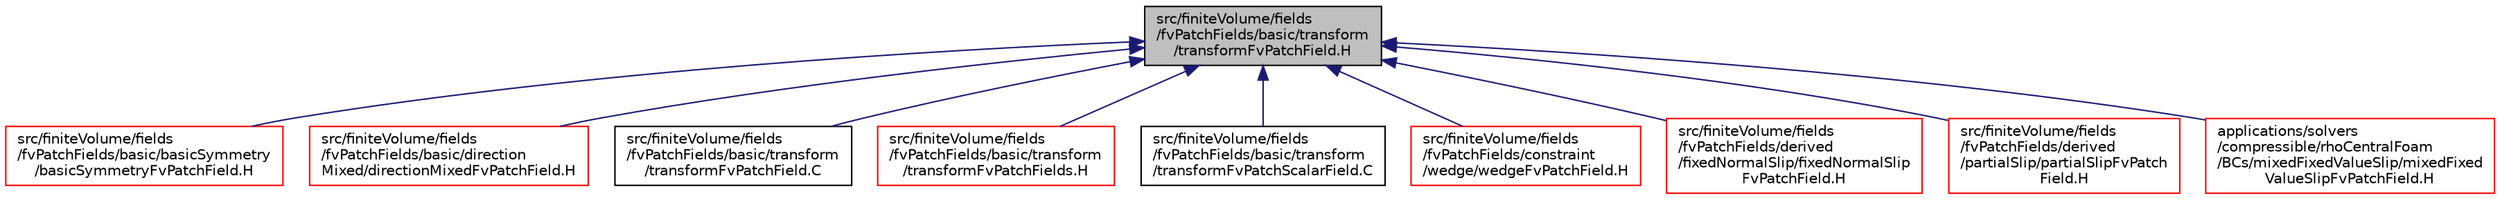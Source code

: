 digraph "src/finiteVolume/fields/fvPatchFields/basic/transform/transformFvPatchField.H"
{
  bgcolor="transparent";
  edge [fontname="Helvetica",fontsize="10",labelfontname="Helvetica",labelfontsize="10"];
  node [fontname="Helvetica",fontsize="10",shape=record];
  Node1 [label="src/finiteVolume/fields\l/fvPatchFields/basic/transform\l/transformFvPatchField.H",height=0.2,width=0.4,color="black", fillcolor="grey75", style="filled", fontcolor="black"];
  Node1 -> Node2 [dir="back",color="midnightblue",fontsize="10",style="solid",fontname="Helvetica"];
  Node2 [label="src/finiteVolume/fields\l/fvPatchFields/basic/basicSymmetry\l/basicSymmetryFvPatchField.H",height=0.2,width=0.4,color="red",URL="$a05326.html"];
  Node1 -> Node3 [dir="back",color="midnightblue",fontsize="10",style="solid",fontname="Helvetica"];
  Node3 [label="src/finiteVolume/fields\l/fvPatchFields/basic/direction\lMixed/directionMixedFvPatchField.H",height=0.2,width=0.4,color="red",URL="$a05340.html"];
  Node1 -> Node4 [dir="back",color="midnightblue",fontsize="10",style="solid",fontname="Helvetica"];
  Node4 [label="src/finiteVolume/fields\l/fvPatchFields/basic/transform\l/transformFvPatchField.C",height=0.2,width=0.4,color="black",URL="$a05369.html"];
  Node1 -> Node5 [dir="back",color="midnightblue",fontsize="10",style="solid",fontname="Helvetica"];
  Node5 [label="src/finiteVolume/fields\l/fvPatchFields/basic/transform\l/transformFvPatchFields.H",height=0.2,width=0.4,color="red",URL="$a05372.html"];
  Node1 -> Node6 [dir="back",color="midnightblue",fontsize="10",style="solid",fontname="Helvetica"];
  Node6 [label="src/finiteVolume/fields\l/fvPatchFields/basic/transform\l/transformFvPatchScalarField.C",height=0.2,width=0.4,color="black",URL="$a05374.html"];
  Node1 -> Node7 [dir="back",color="midnightblue",fontsize="10",style="solid",fontname="Helvetica"];
  Node7 [label="src/finiteVolume/fields\l/fvPatchFields/constraint\l/wedge/wedgeFvPatchField.H",height=0.2,width=0.4,color="red",URL="$a05444.html"];
  Node1 -> Node8 [dir="back",color="midnightblue",fontsize="10",style="solid",fontname="Helvetica"];
  Node8 [label="src/finiteVolume/fields\l/fvPatchFields/derived\l/fixedNormalSlip/fixedNormalSlip\lFvPatchField.H",height=0.2,width=0.4,color="red",URL="$a05508.html"];
  Node1 -> Node9 [dir="back",color="midnightblue",fontsize="10",style="solid",fontname="Helvetica"];
  Node9 [label="src/finiteVolume/fields\l/fvPatchFields/derived\l/partialSlip/partialSlipFvPatch\lField.H",height=0.2,width=0.4,color="red",URL="$a05582.html"];
  Node1 -> Node10 [dir="back",color="midnightblue",fontsize="10",style="solid",fontname="Helvetica"];
  Node10 [label="applications/solvers\l/compressible/rhoCentralFoam\l/BCs/mixedFixedValueSlip/mixedFixed\lValueSlipFvPatchField.H",height=0.2,width=0.4,color="red",URL="$a03271.html"];
}
